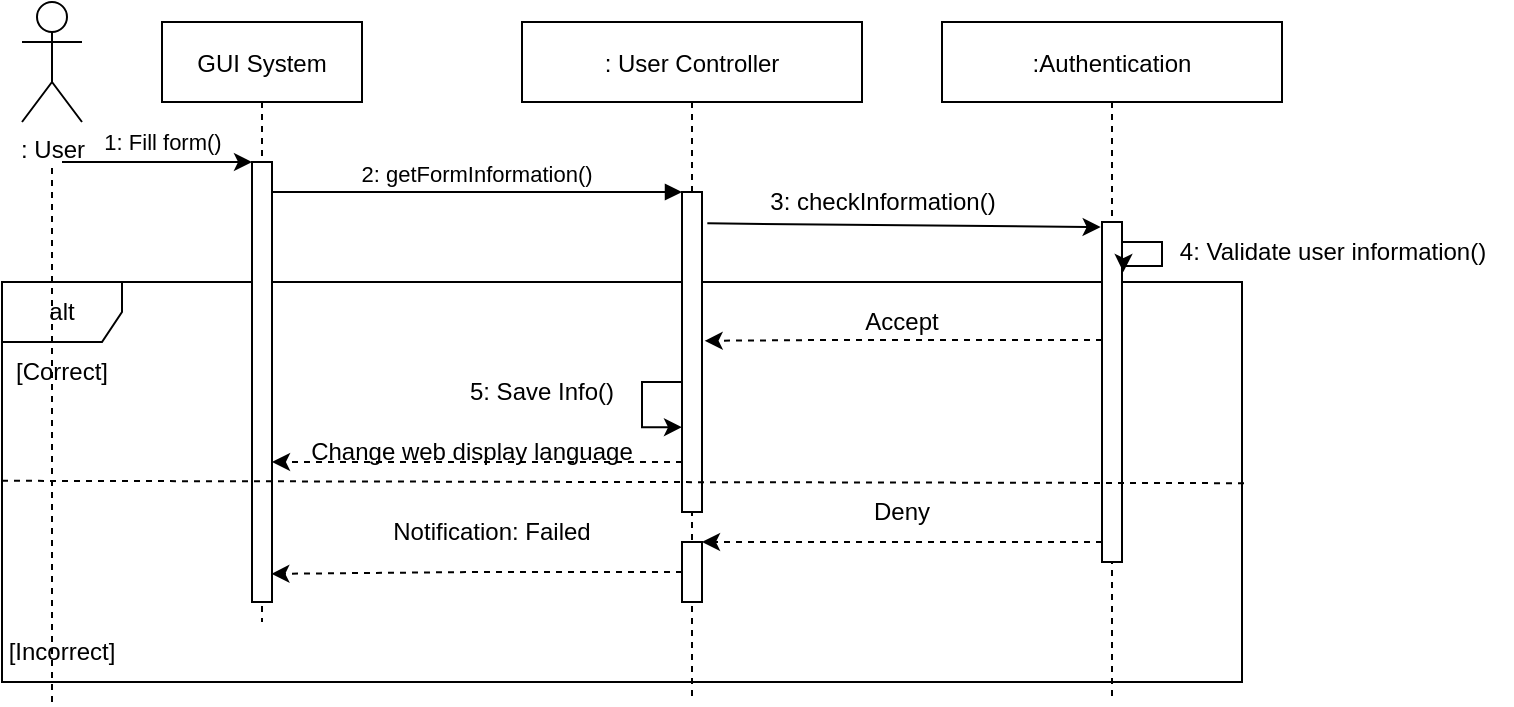 <mxfile version="20.3.0" type="device"><diagram id="tn4AKVr7n7ujtzch1jY-" name="Page-1"><mxGraphModel dx="1022" dy="501" grid="1" gridSize="10" guides="1" tooltips="1" connect="1" arrows="1" fold="1" page="1" pageScale="1" pageWidth="850" pageHeight="1100" math="0" shadow="0"><root><mxCell id="0"/><mxCell id="1" parent="0"/><mxCell id="E0K86eek7x0tOZIxeRSL-1" value="alt" style="shape=umlFrame;whiteSpace=wrap;html=1;" vertex="1" parent="1"><mxGeometry x="40" y="210" width="620" height="200" as="geometry"/></mxCell><mxCell id="E0K86eek7x0tOZIxeRSL-2" value="GUI System" style="shape=umlLifeline;perimeter=lifelinePerimeter;container=1;collapsible=0;recursiveResize=0;rounded=0;shadow=0;strokeWidth=1;" vertex="1" parent="1"><mxGeometry x="120" y="80" width="100" height="300" as="geometry"/></mxCell><mxCell id="E0K86eek7x0tOZIxeRSL-3" value="" style="points=[];perimeter=orthogonalPerimeter;rounded=0;shadow=0;strokeWidth=1;" vertex="1" parent="E0K86eek7x0tOZIxeRSL-2"><mxGeometry x="45" y="70" width="10" height="220" as="geometry"/></mxCell><mxCell id="E0K86eek7x0tOZIxeRSL-4" value=": User Controller" style="shape=umlLifeline;perimeter=lifelinePerimeter;container=1;collapsible=0;recursiveResize=0;rounded=0;shadow=0;strokeWidth=1;" vertex="1" parent="1"><mxGeometry x="300" y="80" width="170" height="340" as="geometry"/></mxCell><mxCell id="E0K86eek7x0tOZIxeRSL-5" value="" style="points=[];perimeter=orthogonalPerimeter;rounded=0;shadow=0;strokeWidth=1;" vertex="1" parent="E0K86eek7x0tOZIxeRSL-4"><mxGeometry x="80" y="85" width="10" height="160" as="geometry"/></mxCell><mxCell id="E0K86eek7x0tOZIxeRSL-6" value="" style="points=[];perimeter=orthogonalPerimeter;rounded=0;shadow=0;strokeWidth=1;" vertex="1" parent="E0K86eek7x0tOZIxeRSL-4"><mxGeometry x="80" y="260" width="10" height="30" as="geometry"/></mxCell><mxCell id="E0K86eek7x0tOZIxeRSL-7" style="edgeStyle=orthogonalEdgeStyle;rounded=0;orthogonalLoop=1;jettySize=auto;html=1;entryX=0;entryY=0.735;entryDx=0;entryDy=0;entryPerimeter=0;" edge="1" parent="E0K86eek7x0tOZIxeRSL-4" source="E0K86eek7x0tOZIxeRSL-5" target="E0K86eek7x0tOZIxeRSL-5"><mxGeometry relative="1" as="geometry"><Array as="points"><mxPoint x="60" y="180"/><mxPoint x="60" y="203"/></Array></mxGeometry></mxCell><mxCell id="E0K86eek7x0tOZIxeRSL-8" value="2: getFormInformation()" style="verticalAlign=bottom;endArrow=block;entryX=0;entryY=0;shadow=0;strokeWidth=1;" edge="1" parent="1" source="E0K86eek7x0tOZIxeRSL-3" target="E0K86eek7x0tOZIxeRSL-5"><mxGeometry relative="1" as="geometry"><mxPoint x="275" y="160" as="sourcePoint"/></mxGeometry></mxCell><mxCell id="E0K86eek7x0tOZIxeRSL-9" value=": User" style="shape=umlActor;verticalLabelPosition=bottom;verticalAlign=top;html=1;outlineConnect=0;" vertex="1" parent="1"><mxGeometry x="50" y="70" width="30" height="60" as="geometry"/></mxCell><mxCell id="E0K86eek7x0tOZIxeRSL-10" value="" style="endArrow=none;dashed=1;html=1;rounded=0;" edge="1" parent="1"><mxGeometry width="50" height="50" relative="1" as="geometry"><mxPoint x="65" y="420" as="sourcePoint"/><mxPoint x="65" y="150" as="targetPoint"/></mxGeometry></mxCell><mxCell id="E0K86eek7x0tOZIxeRSL-11" value=":Authentication" style="shape=umlLifeline;perimeter=lifelinePerimeter;container=1;collapsible=0;recursiveResize=0;rounded=0;shadow=0;strokeWidth=1;" vertex="1" parent="1"><mxGeometry x="510" y="80" width="170" height="340" as="geometry"/></mxCell><mxCell id="E0K86eek7x0tOZIxeRSL-12" value="" style="points=[];perimeter=orthogonalPerimeter;rounded=0;shadow=0;strokeWidth=1;" vertex="1" parent="E0K86eek7x0tOZIxeRSL-11"><mxGeometry x="80" y="100" width="10" height="170" as="geometry"/></mxCell><mxCell id="E0K86eek7x0tOZIxeRSL-13" style="edgeStyle=orthogonalEdgeStyle;rounded=0;orthogonalLoop=1;jettySize=auto;html=1;entryX=1.067;entryY=0.147;entryDx=0;entryDy=0;entryPerimeter=0;" edge="1" parent="E0K86eek7x0tOZIxeRSL-11" source="E0K86eek7x0tOZIxeRSL-12" target="E0K86eek7x0tOZIxeRSL-12"><mxGeometry relative="1" as="geometry"><Array as="points"><mxPoint x="110" y="110"/><mxPoint x="110" y="122"/></Array></mxGeometry></mxCell><mxCell id="E0K86eek7x0tOZIxeRSL-14" value="" style="endArrow=classic;html=1;rounded=0;" edge="1" parent="1" target="E0K86eek7x0tOZIxeRSL-3"><mxGeometry width="50" height="50" relative="1" as="geometry"><mxPoint x="70" y="150" as="sourcePoint"/><mxPoint x="410" y="110" as="targetPoint"/></mxGeometry></mxCell><mxCell id="E0K86eek7x0tOZIxeRSL-15" value="1: Fill form()" style="edgeLabel;html=1;align=center;verticalAlign=middle;resizable=0;points=[];" vertex="1" connectable="0" parent="E0K86eek7x0tOZIxeRSL-14"><mxGeometry x="-0.354" y="1" relative="1" as="geometry"><mxPoint x="19" y="-9" as="offset"/></mxGeometry></mxCell><mxCell id="E0K86eek7x0tOZIxeRSL-16" value="" style="endArrow=classic;html=1;rounded=0;entryX=-0.067;entryY=0.015;entryDx=0;entryDy=0;entryPerimeter=0;exitX=1.267;exitY=0.098;exitDx=0;exitDy=0;exitPerimeter=0;" edge="1" parent="1" source="E0K86eek7x0tOZIxeRSL-5" target="E0K86eek7x0tOZIxeRSL-12"><mxGeometry width="50" height="50" relative="1" as="geometry"><mxPoint x="390" y="170" as="sourcePoint"/><mxPoint x="410" y="110" as="targetPoint"/></mxGeometry></mxCell><mxCell id="E0K86eek7x0tOZIxeRSL-17" value="3: checkInformation()" style="text;html=1;align=center;verticalAlign=middle;resizable=0;points=[];autosize=1;strokeColor=none;fillColor=none;" vertex="1" parent="1"><mxGeometry x="410" y="155" width="140" height="30" as="geometry"/></mxCell><mxCell id="E0K86eek7x0tOZIxeRSL-18" value="" style="endArrow=none;dashed=1;html=1;rounded=0;exitX=0;exitY=0.497;exitDx=0;exitDy=0;exitPerimeter=0;entryX=1.006;entryY=0.503;entryDx=0;entryDy=0;entryPerimeter=0;" edge="1" parent="1" source="E0K86eek7x0tOZIxeRSL-1" target="E0K86eek7x0tOZIxeRSL-1"><mxGeometry width="50" height="50" relative="1" as="geometry"><mxPoint x="360" y="260" as="sourcePoint"/><mxPoint x="410" y="210" as="targetPoint"/></mxGeometry></mxCell><mxCell id="E0K86eek7x0tOZIxeRSL-19" value="4: Validate user information()" style="text;html=1;align=center;verticalAlign=middle;resizable=0;points=[];autosize=1;strokeColor=none;fillColor=none;" vertex="1" parent="1"><mxGeometry x="615" y="180" width="180" height="30" as="geometry"/></mxCell><mxCell id="E0K86eek7x0tOZIxeRSL-20" style="edgeStyle=orthogonalEdgeStyle;rounded=0;orthogonalLoop=1;jettySize=auto;html=1;entryX=1.133;entryY=0.465;entryDx=0;entryDy=0;entryPerimeter=0;dashed=1;" edge="1" parent="1" source="E0K86eek7x0tOZIxeRSL-12" target="E0K86eek7x0tOZIxeRSL-5"><mxGeometry relative="1" as="geometry"><Array as="points"><mxPoint x="450" y="239"/><mxPoint x="450" y="239"/></Array></mxGeometry></mxCell><mxCell id="E0K86eek7x0tOZIxeRSL-21" value="Accept" style="text;html=1;strokeColor=none;fillColor=none;align=center;verticalAlign=middle;whiteSpace=wrap;rounded=0;" vertex="1" parent="1"><mxGeometry x="460" y="215" width="60" height="30" as="geometry"/></mxCell><mxCell id="E0K86eek7x0tOZIxeRSL-22" value="[Correct]" style="text;html=1;strokeColor=none;fillColor=none;align=center;verticalAlign=middle;whiteSpace=wrap;rounded=0;" vertex="1" parent="1"><mxGeometry x="40" y="240" width="60" height="30" as="geometry"/></mxCell><mxCell id="E0K86eek7x0tOZIxeRSL-23" value="[Incorrect]" style="text;html=1;strokeColor=none;fillColor=none;align=center;verticalAlign=middle;whiteSpace=wrap;rounded=0;" vertex="1" parent="1"><mxGeometry x="40" y="380" width="60" height="30" as="geometry"/></mxCell><mxCell id="E0K86eek7x0tOZIxeRSL-24" style="edgeStyle=orthogonalEdgeStyle;rounded=0;orthogonalLoop=1;jettySize=auto;html=1;dashed=1;" edge="1" parent="1" source="E0K86eek7x0tOZIxeRSL-5" target="E0K86eek7x0tOZIxeRSL-3"><mxGeometry relative="1" as="geometry"><Array as="points"><mxPoint x="200" y="300"/><mxPoint x="200" y="300"/></Array></mxGeometry></mxCell><mxCell id="E0K86eek7x0tOZIxeRSL-25" value="Notification: Failed" style="text;html=1;strokeColor=none;fillColor=none;align=center;verticalAlign=middle;whiteSpace=wrap;rounded=0;" vertex="1" parent="1"><mxGeometry x="220" y="320" width="130" height="30" as="geometry"/></mxCell><mxCell id="E0K86eek7x0tOZIxeRSL-26" style="edgeStyle=orthogonalEdgeStyle;rounded=0;orthogonalLoop=1;jettySize=auto;html=1;dashed=1;" edge="1" parent="1" source="E0K86eek7x0tOZIxeRSL-12"><mxGeometry relative="1" as="geometry"><mxPoint x="390" y="340" as="targetPoint"/><Array as="points"><mxPoint x="391" y="340"/></Array></mxGeometry></mxCell><mxCell id="E0K86eek7x0tOZIxeRSL-27" value="Deny" style="text;html=1;strokeColor=none;fillColor=none;align=center;verticalAlign=middle;whiteSpace=wrap;rounded=0;" vertex="1" parent="1"><mxGeometry x="460" y="310" width="60" height="30" as="geometry"/></mxCell><mxCell id="E0K86eek7x0tOZIxeRSL-28" style="edgeStyle=orthogonalEdgeStyle;rounded=0;orthogonalLoop=1;jettySize=auto;html=1;entryX=0.967;entryY=0.936;entryDx=0;entryDy=0;entryPerimeter=0;dashed=1;" edge="1" parent="1" source="E0K86eek7x0tOZIxeRSL-6" target="E0K86eek7x0tOZIxeRSL-3"><mxGeometry relative="1" as="geometry"/></mxCell><mxCell id="E0K86eek7x0tOZIxeRSL-29" value="Change web display language" style="text;html=1;strokeColor=none;fillColor=none;align=center;verticalAlign=middle;whiteSpace=wrap;rounded=0;" vertex="1" parent="1"><mxGeometry x="190" y="280" width="170" height="30" as="geometry"/></mxCell><mxCell id="E0K86eek7x0tOZIxeRSL-30" value="5: Save Info()" style="text;html=1;strokeColor=none;fillColor=none;align=center;verticalAlign=middle;whiteSpace=wrap;rounded=0;" vertex="1" parent="1"><mxGeometry x="270" y="250" width="80" height="30" as="geometry"/></mxCell></root></mxGraphModel></diagram></mxfile>